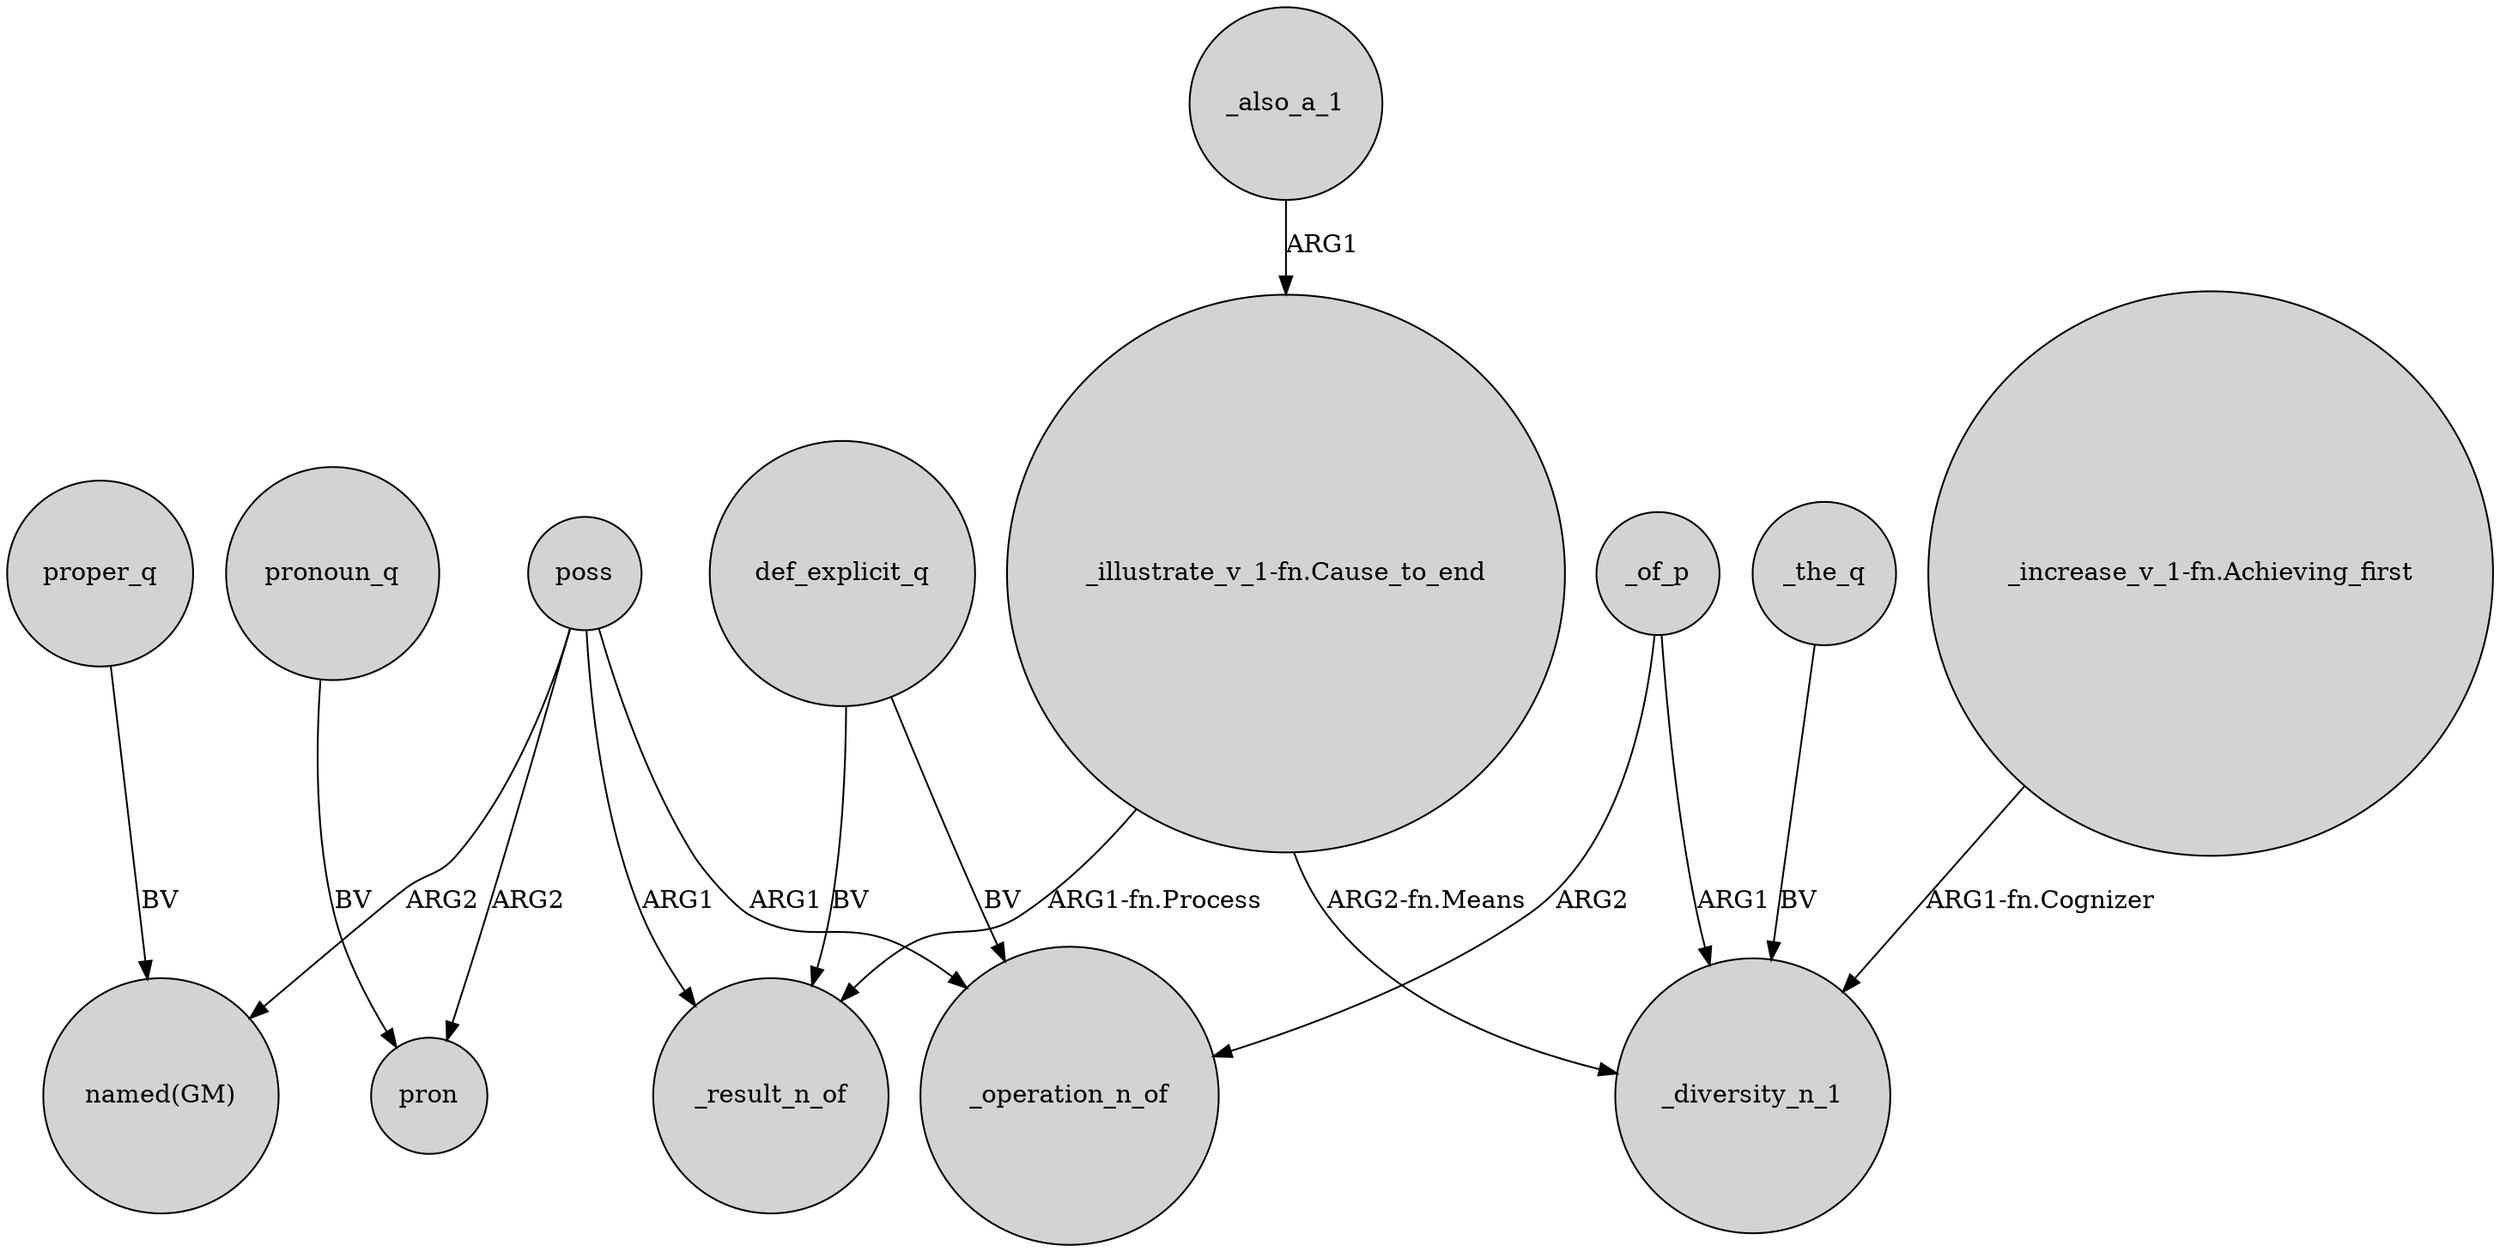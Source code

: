 digraph {
	node [shape=circle style=filled]
	proper_q -> "named(GM)" [label=BV]
	_of_p -> _diversity_n_1 [label=ARG1]
	def_explicit_q -> _result_n_of [label=BV]
	_of_p -> _operation_n_of [label=ARG2]
	_also_a_1 -> "_illustrate_v_1-fn.Cause_to_end" [label=ARG1]
	_the_q -> _diversity_n_1 [label=BV]
	"_illustrate_v_1-fn.Cause_to_end" -> _diversity_n_1 [label="ARG2-fn.Means"]
	poss -> _result_n_of [label=ARG1]
	"_illustrate_v_1-fn.Cause_to_end" -> _result_n_of [label="ARG1-fn.Process"]
	pronoun_q -> pron [label=BV]
	"_increase_v_1-fn.Achieving_first" -> _diversity_n_1 [label="ARG1-fn.Cognizer"]
	poss -> "named(GM)" [label=ARG2]
	poss -> pron [label=ARG2]
	def_explicit_q -> _operation_n_of [label=BV]
	poss -> _operation_n_of [label=ARG1]
}
